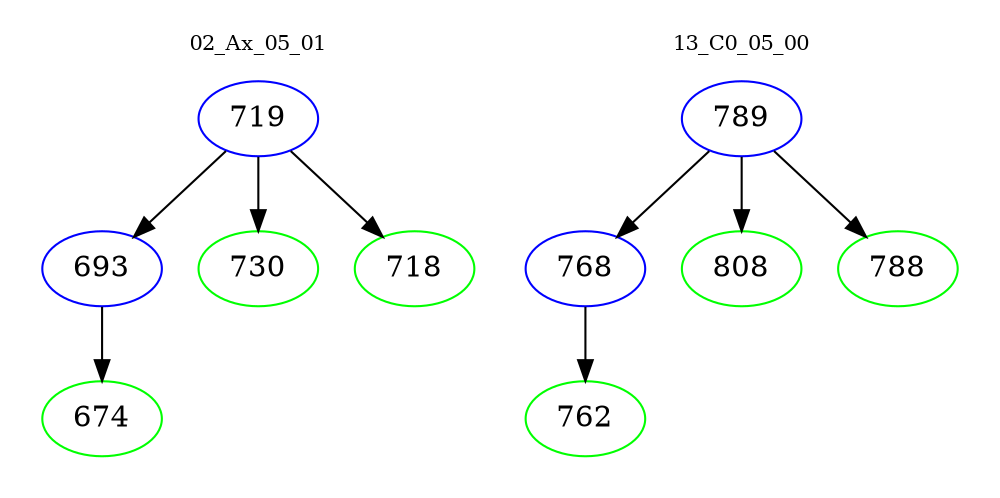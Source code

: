 digraph{
subgraph cluster_0 {
color = white
label = "02_Ax_05_01";
fontsize=10;
T0_719 [label="719", color="blue"]
T0_719 -> T0_693 [color="black"]
T0_693 [label="693", color="blue"]
T0_693 -> T0_674 [color="black"]
T0_674 [label="674", color="green"]
T0_719 -> T0_730 [color="black"]
T0_730 [label="730", color="green"]
T0_719 -> T0_718 [color="black"]
T0_718 [label="718", color="green"]
}
subgraph cluster_1 {
color = white
label = "13_C0_05_00";
fontsize=10;
T1_789 [label="789", color="blue"]
T1_789 -> T1_768 [color="black"]
T1_768 [label="768", color="blue"]
T1_768 -> T1_762 [color="black"]
T1_762 [label="762", color="green"]
T1_789 -> T1_808 [color="black"]
T1_808 [label="808", color="green"]
T1_789 -> T1_788 [color="black"]
T1_788 [label="788", color="green"]
}
}
